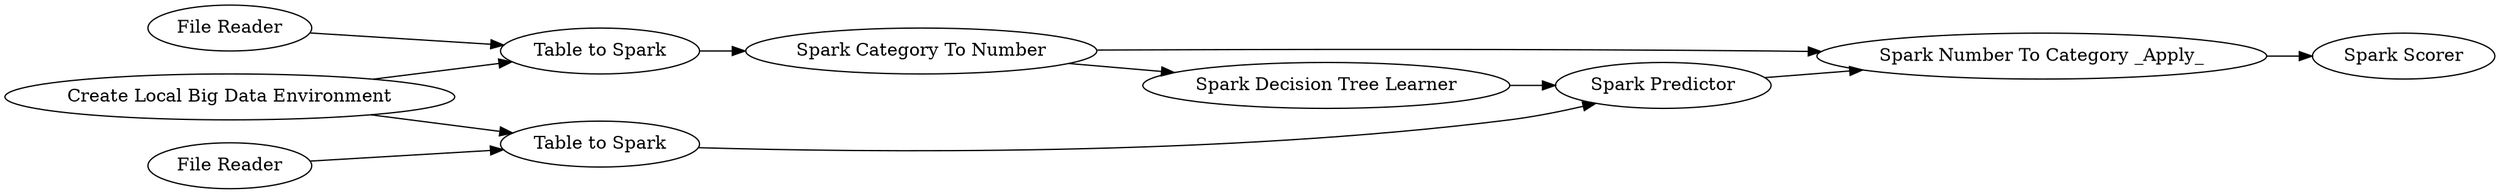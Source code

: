 digraph {
	"-5039847206006275570_202" [label="Table to Spark"]
	"-5039847206006275570_101" [label="File Reader"]
	"-5039847206006275570_197" [label="Spark Decision Tree Learner"]
	"-5039847206006275570_199" [label="Spark Number To Category _Apply_"]
	"-5039847206006275570_203" [label="Table to Spark"]
	"-5039847206006275570_198" [label="Spark Predictor"]
	"-5039847206006275570_205" [label="Create Local Big Data Environment"]
	"-5039847206006275570_196" [label="Spark Category To Number"]
	"-5039847206006275570_200" [label="Spark Scorer"]
	"-5039847206006275570_172" [label="File Reader"]
	"-5039847206006275570_196" -> "-5039847206006275570_199"
	"-5039847206006275570_198" -> "-5039847206006275570_199"
	"-5039847206006275570_101" -> "-5039847206006275570_202"
	"-5039847206006275570_197" -> "-5039847206006275570_198"
	"-5039847206006275570_199" -> "-5039847206006275570_200"
	"-5039847206006275570_202" -> "-5039847206006275570_196"
	"-5039847206006275570_172" -> "-5039847206006275570_203"
	"-5039847206006275570_203" -> "-5039847206006275570_198"
	"-5039847206006275570_196" -> "-5039847206006275570_197"
	"-5039847206006275570_205" -> "-5039847206006275570_203"
	"-5039847206006275570_205" -> "-5039847206006275570_202"
	rankdir=LR
}
